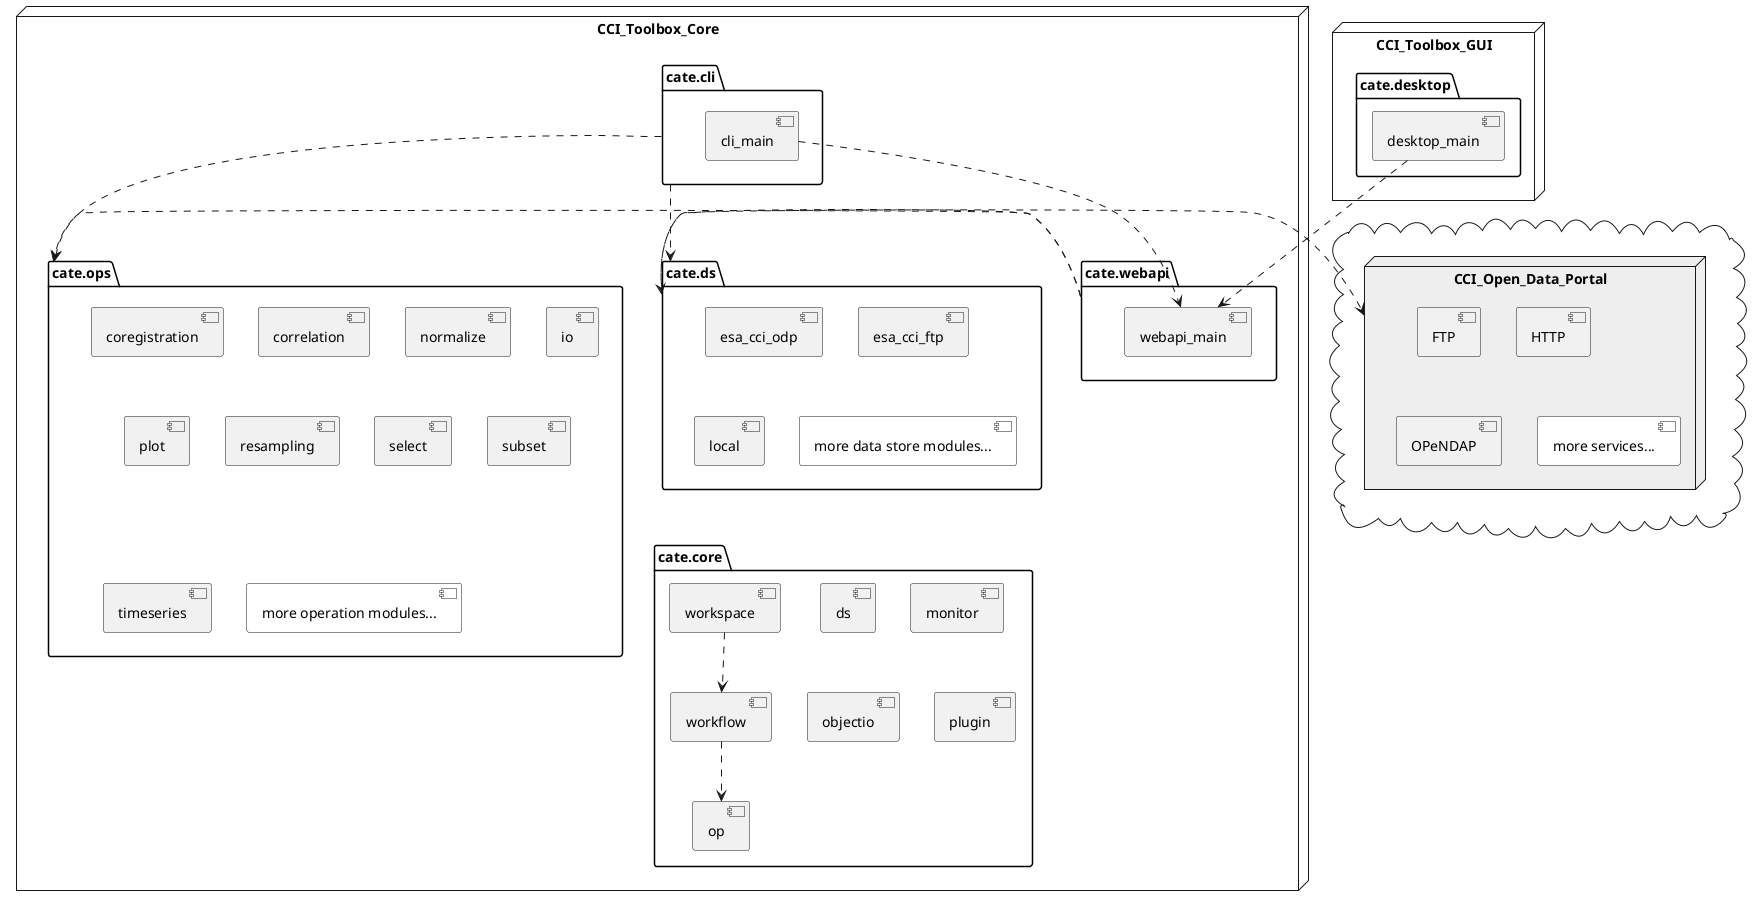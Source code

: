 @startuml


node "CCI_Toolbox_Core" {
    package "cate.ds" {
        [esa_cci_odp]
        [esa_cci_ftp]
        [local]
        [more data store modules...] #white
    }

    package cate.ops {
        [coregistration]
        [correlation]
        [normalize]
        [io]
        [plot]
        [resampling]
        [select]
        [subset]
        [timeseries]
        [more operation modules...] #white
    }

    package "cate.core" {
        [ds]
        [monitor]
        [objectio]
        [op]
        [plugin]
        [workflow]
        [workspace]
    }

    package "cate.cli" {
        [cli_main]
    }

    package "cate.webapi" {
        [webapi_main]
    }
}

node "CCI_Toolbox_GUI" {
    package "cate.desktop" {
        [desktop_main]
    }
}

cloud {
node "CCI_Open_Data_Portal" #eeeeee {
    [FTP]
    [HTTP]
    [OPeNDAP]
    [more services...] #white
}
}

[cli_main] ..> [webapi_main]
[desktop_main] ..> [webapi_main]

[workspace] ..> [workflow]
[workflow] ..> [op]

cate.cli .r.> cate.ops
cate.cli .r.> cate.ds
cate.webapi .r.> cate.ops
cate.webapi .r.> cate.ds
cate.ds .r.> CCI_Open_Data_Portal


@enduml
